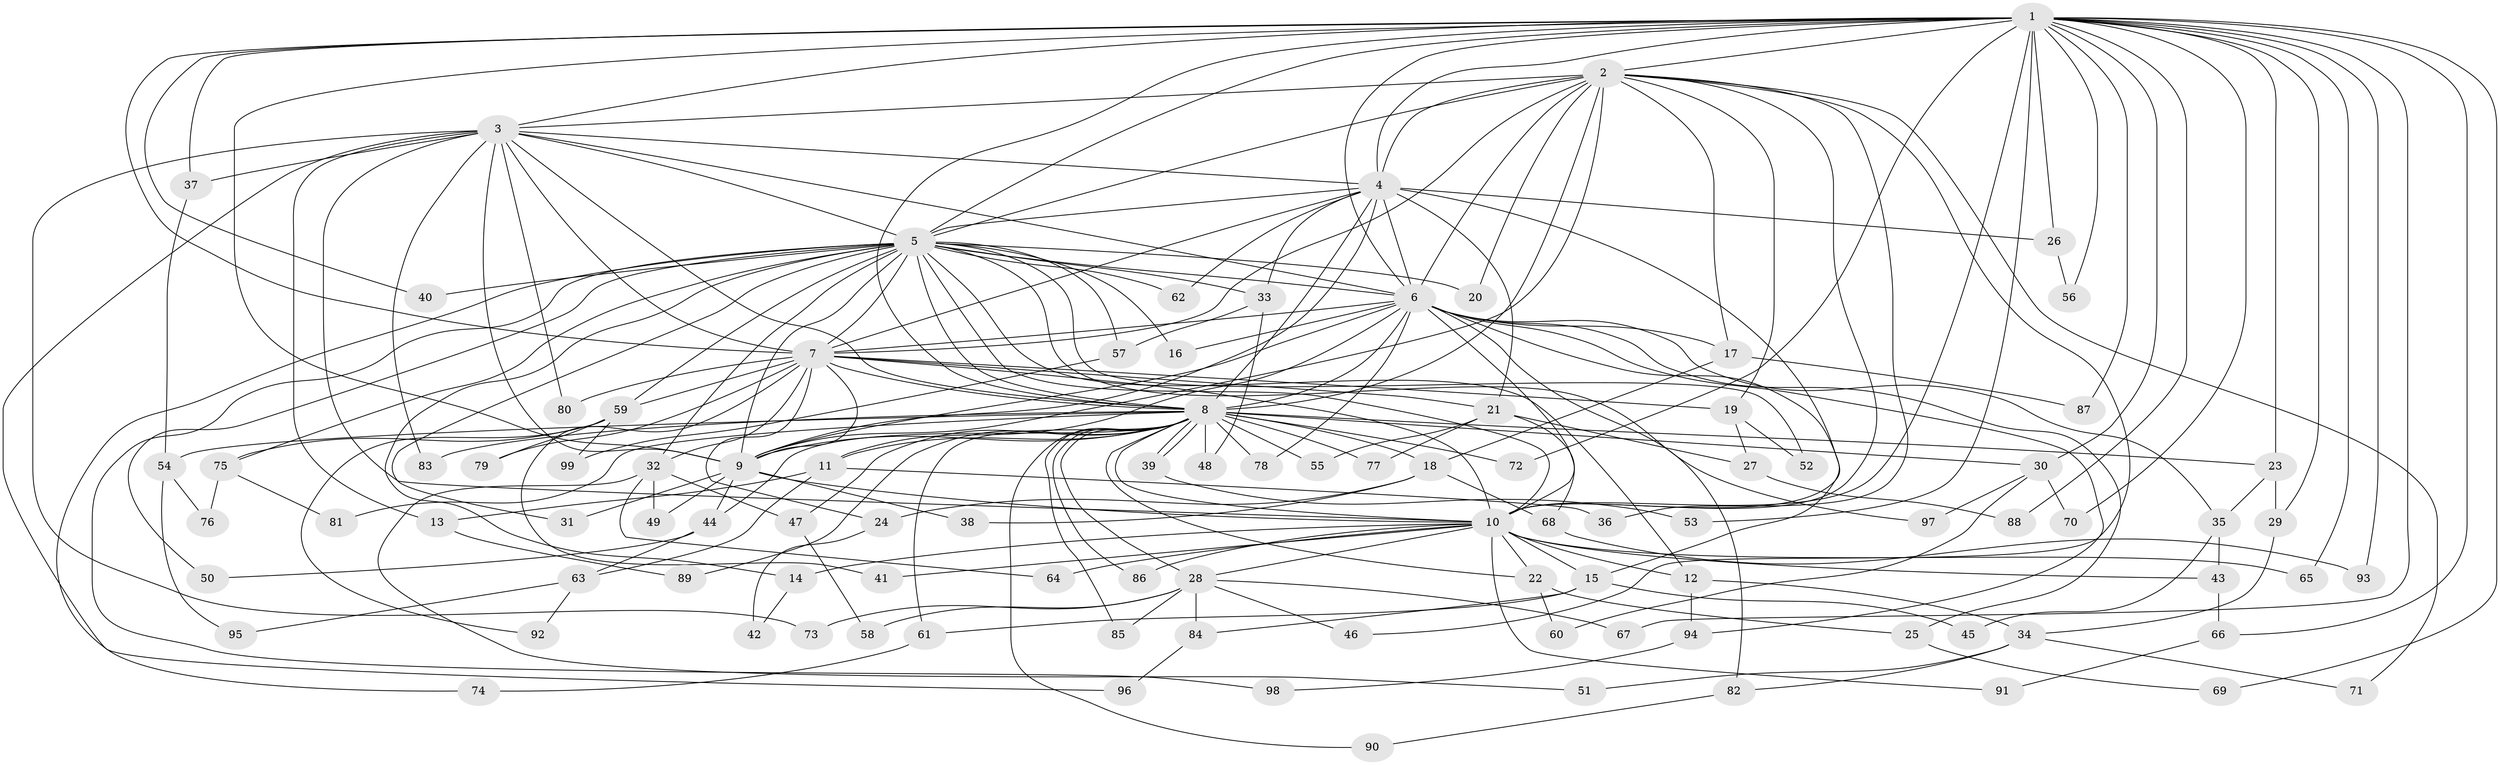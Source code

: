 // Generated by graph-tools (version 1.1) at 2025/01/03/09/25 03:01:25]
// undirected, 99 vertices, 223 edges
graph export_dot {
graph [start="1"]
  node [color=gray90,style=filled];
  1;
  2;
  3;
  4;
  5;
  6;
  7;
  8;
  9;
  10;
  11;
  12;
  13;
  14;
  15;
  16;
  17;
  18;
  19;
  20;
  21;
  22;
  23;
  24;
  25;
  26;
  27;
  28;
  29;
  30;
  31;
  32;
  33;
  34;
  35;
  36;
  37;
  38;
  39;
  40;
  41;
  42;
  43;
  44;
  45;
  46;
  47;
  48;
  49;
  50;
  51;
  52;
  53;
  54;
  55;
  56;
  57;
  58;
  59;
  60;
  61;
  62;
  63;
  64;
  65;
  66;
  67;
  68;
  69;
  70;
  71;
  72;
  73;
  74;
  75;
  76;
  77;
  78;
  79;
  80;
  81;
  82;
  83;
  84;
  85;
  86;
  87;
  88;
  89;
  90;
  91;
  92;
  93;
  94;
  95;
  96;
  97;
  98;
  99;
  1 -- 2;
  1 -- 3;
  1 -- 4;
  1 -- 5;
  1 -- 6;
  1 -- 7;
  1 -- 8;
  1 -- 9;
  1 -- 10;
  1 -- 23;
  1 -- 26;
  1 -- 29;
  1 -- 30;
  1 -- 37;
  1 -- 40;
  1 -- 53;
  1 -- 56;
  1 -- 65;
  1 -- 66;
  1 -- 67;
  1 -- 69;
  1 -- 70;
  1 -- 72;
  1 -- 87;
  1 -- 88;
  1 -- 93;
  2 -- 3;
  2 -- 4;
  2 -- 5;
  2 -- 6;
  2 -- 7;
  2 -- 8;
  2 -- 9;
  2 -- 10;
  2 -- 17;
  2 -- 19;
  2 -- 20;
  2 -- 36;
  2 -- 46;
  2 -- 71;
  3 -- 4;
  3 -- 5;
  3 -- 6;
  3 -- 7;
  3 -- 8;
  3 -- 9;
  3 -- 10;
  3 -- 13;
  3 -- 37;
  3 -- 73;
  3 -- 80;
  3 -- 83;
  3 -- 96;
  4 -- 5;
  4 -- 6;
  4 -- 7;
  4 -- 8;
  4 -- 9;
  4 -- 10;
  4 -- 21;
  4 -- 26;
  4 -- 33;
  4 -- 62;
  5 -- 6;
  5 -- 7;
  5 -- 8;
  5 -- 9;
  5 -- 10;
  5 -- 12;
  5 -- 14;
  5 -- 16;
  5 -- 20;
  5 -- 31;
  5 -- 32;
  5 -- 33;
  5 -- 40;
  5 -- 50;
  5 -- 52;
  5 -- 57;
  5 -- 59;
  5 -- 62;
  5 -- 74;
  5 -- 75;
  5 -- 97;
  5 -- 98;
  6 -- 7;
  6 -- 8;
  6 -- 9;
  6 -- 10;
  6 -- 11;
  6 -- 15;
  6 -- 16;
  6 -- 17;
  6 -- 25;
  6 -- 35;
  6 -- 78;
  6 -- 82;
  6 -- 94;
  7 -- 8;
  7 -- 9;
  7 -- 10;
  7 -- 19;
  7 -- 21;
  7 -- 24;
  7 -- 32;
  7 -- 41;
  7 -- 59;
  7 -- 79;
  7 -- 80;
  8 -- 9;
  8 -- 10;
  8 -- 11;
  8 -- 18;
  8 -- 22;
  8 -- 23;
  8 -- 28;
  8 -- 30;
  8 -- 39;
  8 -- 39;
  8 -- 44;
  8 -- 47;
  8 -- 48;
  8 -- 54;
  8 -- 55;
  8 -- 61;
  8 -- 72;
  8 -- 77;
  8 -- 78;
  8 -- 81;
  8 -- 83;
  8 -- 85;
  8 -- 86;
  8 -- 89;
  8 -- 90;
  9 -- 10;
  9 -- 31;
  9 -- 38;
  9 -- 44;
  9 -- 49;
  10 -- 12;
  10 -- 14;
  10 -- 15;
  10 -- 22;
  10 -- 28;
  10 -- 41;
  10 -- 43;
  10 -- 64;
  10 -- 65;
  10 -- 86;
  10 -- 91;
  11 -- 13;
  11 -- 36;
  11 -- 63;
  12 -- 34;
  12 -- 94;
  13 -- 89;
  14 -- 42;
  15 -- 45;
  15 -- 61;
  15 -- 84;
  17 -- 18;
  17 -- 87;
  18 -- 24;
  18 -- 38;
  18 -- 68;
  19 -- 27;
  19 -- 52;
  21 -- 27;
  21 -- 55;
  21 -- 68;
  21 -- 77;
  22 -- 25;
  22 -- 60;
  23 -- 29;
  23 -- 35;
  24 -- 42;
  25 -- 69;
  26 -- 56;
  27 -- 88;
  28 -- 46;
  28 -- 58;
  28 -- 67;
  28 -- 73;
  28 -- 84;
  28 -- 85;
  29 -- 34;
  30 -- 60;
  30 -- 70;
  30 -- 97;
  32 -- 47;
  32 -- 49;
  32 -- 51;
  32 -- 64;
  33 -- 48;
  33 -- 57;
  34 -- 51;
  34 -- 71;
  34 -- 82;
  35 -- 43;
  35 -- 45;
  37 -- 54;
  39 -- 53;
  43 -- 66;
  44 -- 50;
  44 -- 63;
  47 -- 58;
  54 -- 76;
  54 -- 95;
  57 -- 99;
  59 -- 75;
  59 -- 79;
  59 -- 92;
  59 -- 99;
  61 -- 74;
  63 -- 92;
  63 -- 95;
  66 -- 91;
  68 -- 93;
  75 -- 76;
  75 -- 81;
  82 -- 90;
  84 -- 96;
  94 -- 98;
}
